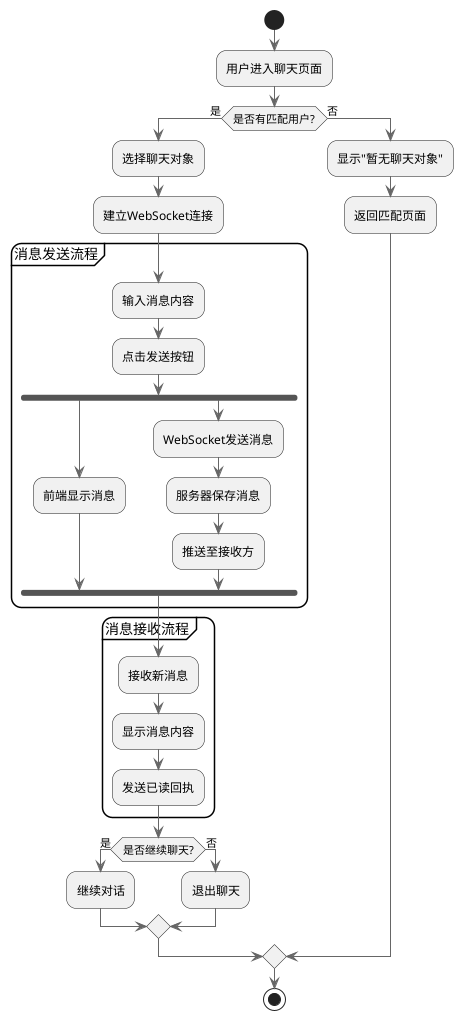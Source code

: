 @startuml "消息聊天流程图"

skinparam backgroundColor white
skinparam ArrowColor #666666
skinparam roundCorner 20
skinparam shadowing false

start
:用户进入聊天页面;

if (是否有匹配用户?) then (是)
  :选择聊天对象;
  :建立WebSocket连接;
  
  partition "消息发送流程" {
    :输入消息内容;
    :点击发送按钮;
    
    fork
      :前端显示消息;
    fork again
      :WebSocket发送消息;
      :服务器保存消息;
      :推送至接收方;
    end fork
  }
  
  partition "消息接收流程" {
    :接收新消息;
    :显示消息内容;
    :发送已读回执;
  }
  
  if (是否继续聊天?) then (是)
    :继续对话;
  else (否)
    :退出聊天;
  endif
  
else (否)
  :显示"暂无聊天对象";
  :返回匹配页面;
endif

stop

@enduml 
